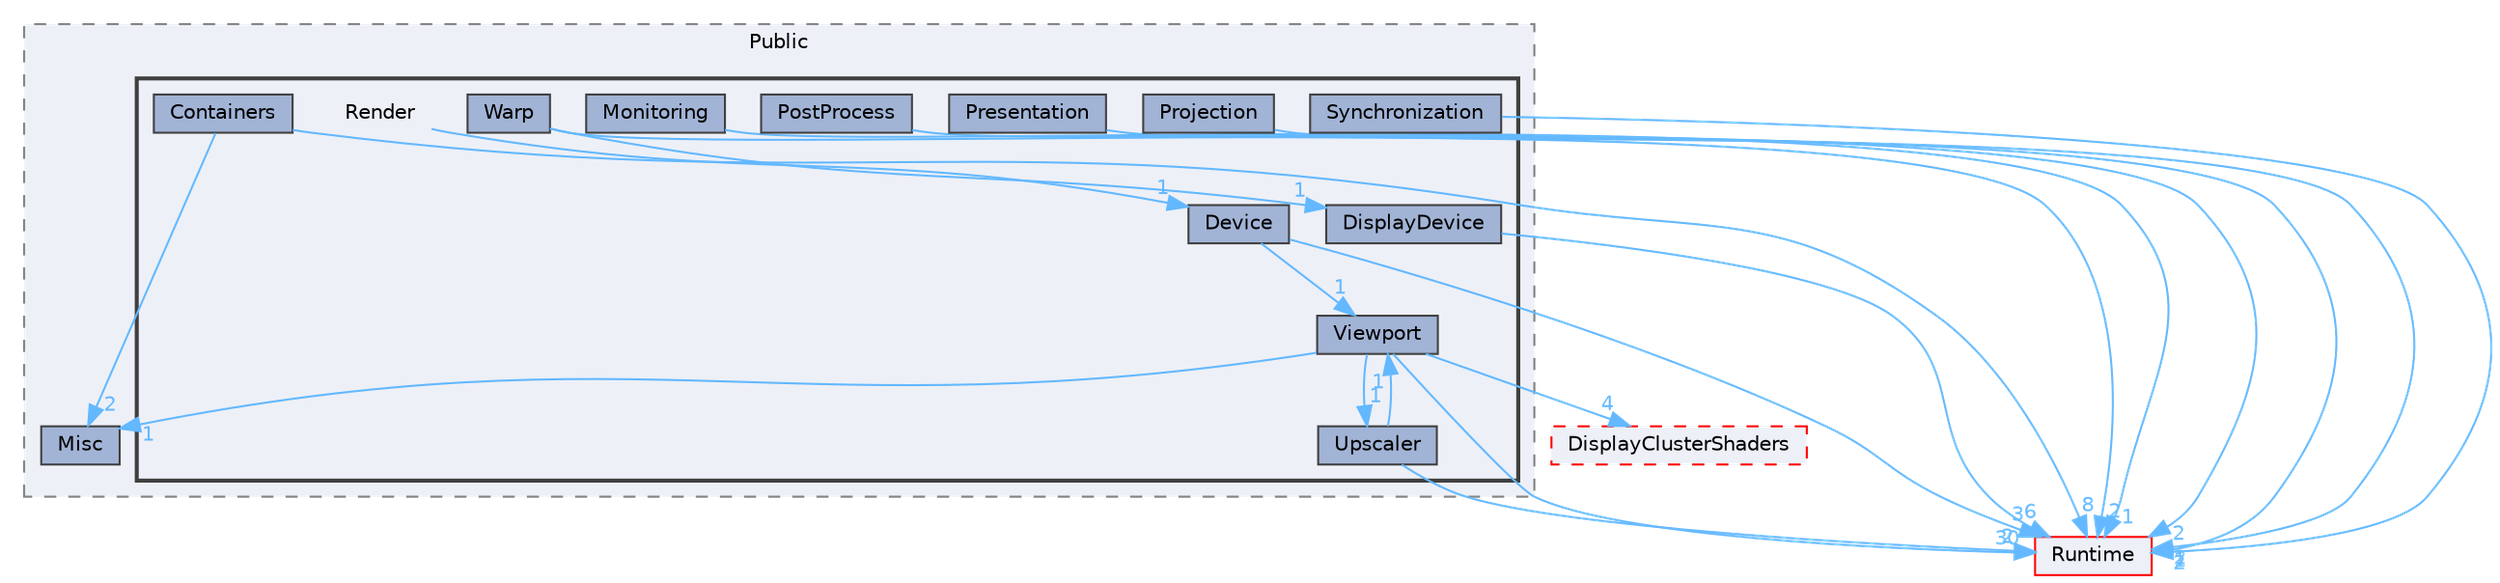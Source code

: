 digraph "Render"
{
 // INTERACTIVE_SVG=YES
 // LATEX_PDF_SIZE
  bgcolor="transparent";
  edge [fontname=Helvetica,fontsize=10,labelfontname=Helvetica,labelfontsize=10];
  node [fontname=Helvetica,fontsize=10,shape=box,height=0.2,width=0.4];
  compound=true
  subgraph clusterdir_6e05641ffcfc9ae0b079389a73e4a72c {
    graph [ bgcolor="#edf0f7", pencolor="grey50", label="Public", fontname=Helvetica,fontsize=10 style="filled,dashed", URL="dir_6e05641ffcfc9ae0b079389a73e4a72c.html",tooltip=""]
  dir_32308167894d995e49f5e29d12515b67 [label="Misc", fillcolor="#a2b4d6", color="grey25", style="filled", URL="dir_32308167894d995e49f5e29d12515b67.html",tooltip=""];
  subgraph clusterdir_3c76e460deb5db6d4158c4915fd9f8bd {
    graph [ bgcolor="#edf0f7", pencolor="grey25", label="", fontname=Helvetica,fontsize=10 style="filled,bold", URL="dir_3c76e460deb5db6d4158c4915fd9f8bd.html",tooltip=""]
    dir_3c76e460deb5db6d4158c4915fd9f8bd [shape=plaintext, label="Render"];
  dir_537591138a237bb2e27672e1443fcbb7 [label="Containers", fillcolor="#a2b4d6", color="grey25", style="filled", URL="dir_537591138a237bb2e27672e1443fcbb7.html",tooltip=""];
  dir_8b34b890734ad2e25c0ec6cec0afc2cb [label="Device", fillcolor="#a2b4d6", color="grey25", style="filled", URL="dir_8b34b890734ad2e25c0ec6cec0afc2cb.html",tooltip=""];
  dir_6110381d17d7b2052c06bfaeca1827bc [label="DisplayDevice", fillcolor="#a2b4d6", color="grey25", style="filled", URL="dir_6110381d17d7b2052c06bfaeca1827bc.html",tooltip=""];
  dir_492ec67cb25142bc8dd8a2e1fd818490 [label="Monitoring", fillcolor="#a2b4d6", color="grey25", style="filled", URL="dir_492ec67cb25142bc8dd8a2e1fd818490.html",tooltip=""];
  dir_ecd22acfa87309113564ad37b109b4fa [label="PostProcess", fillcolor="#a2b4d6", color="grey25", style="filled", URL="dir_ecd22acfa87309113564ad37b109b4fa.html",tooltip=""];
  dir_dc213a19efa03ec997d42dca012f6fad [label="Presentation", fillcolor="#a2b4d6", color="grey25", style="filled", URL="dir_dc213a19efa03ec997d42dca012f6fad.html",tooltip=""];
  dir_9e2bddb45ec9afa4594eda3bf329e230 [label="Projection", fillcolor="#a2b4d6", color="grey25", style="filled", URL="dir_9e2bddb45ec9afa4594eda3bf329e230.html",tooltip=""];
  dir_561da57c7163575148aeced0a4f9655a [label="Synchronization", fillcolor="#a2b4d6", color="grey25", style="filled", URL="dir_561da57c7163575148aeced0a4f9655a.html",tooltip=""];
  dir_193cc40742ce4a8efc707b96179d4418 [label="Upscaler", fillcolor="#a2b4d6", color="grey25", style="filled", URL="dir_193cc40742ce4a8efc707b96179d4418.html",tooltip=""];
  dir_c57a6b255481b1ecf8d1376dc916afcc [label="Viewport", fillcolor="#a2b4d6", color="grey25", style="filled", URL="dir_c57a6b255481b1ecf8d1376dc916afcc.html",tooltip=""];
  dir_011825caec95874d62ac6be8f9f44cdf [label="Warp", fillcolor="#a2b4d6", color="grey25", style="filled", URL="dir_011825caec95874d62ac6be8f9f44cdf.html",tooltip=""];
  }
  }
  dir_581e12d42aa2b5fed96348dbd9155d5d [label="DisplayClusterShaders", fillcolor="#edf0f7", color="red", style="filled,dashed", URL="dir_581e12d42aa2b5fed96348dbd9155d5d.html",tooltip=""];
  dir_7536b172fbd480bfd146a1b1acd6856b [label="Runtime", fillcolor="#edf0f7", color="red", style="filled", URL="dir_7536b172fbd480bfd146a1b1acd6856b.html",tooltip=""];
  dir_3c76e460deb5db6d4158c4915fd9f8bd->dir_8b34b890734ad2e25c0ec6cec0afc2cb [headlabel="1", labeldistance=1.5 headhref="dir_000958_000313.html" href="dir_000958_000313.html" color="steelblue1" fontcolor="steelblue1"];
  dir_537591138a237bb2e27672e1443fcbb7->dir_32308167894d995e49f5e29d12515b67 [headlabel="2", labeldistance=1.5 headhref="dir_000246_000642.html" href="dir_000246_000642.html" color="steelblue1" fontcolor="steelblue1"];
  dir_537591138a237bb2e27672e1443fcbb7->dir_7536b172fbd480bfd146a1b1acd6856b [headlabel="8", labeldistance=1.5 headhref="dir_000246_000984.html" href="dir_000246_000984.html" color="steelblue1" fontcolor="steelblue1"];
  dir_8b34b890734ad2e25c0ec6cec0afc2cb->dir_7536b172fbd480bfd146a1b1acd6856b [headlabel="3", labeldistance=1.5 headhref="dir_000313_000984.html" href="dir_000313_000984.html" color="steelblue1" fontcolor="steelblue1"];
  dir_8b34b890734ad2e25c0ec6cec0afc2cb->dir_c57a6b255481b1ecf8d1376dc916afcc [headlabel="1", labeldistance=1.5 headhref="dir_000313_001254.html" href="dir_000313_001254.html" color="steelblue1" fontcolor="steelblue1"];
  dir_6110381d17d7b2052c06bfaeca1827bc->dir_7536b172fbd480bfd146a1b1acd6856b [headlabel="6", labeldistance=1.5 headhref="dir_000337_000984.html" href="dir_000337_000984.html" color="steelblue1" fontcolor="steelblue1"];
  dir_492ec67cb25142bc8dd8a2e1fd818490->dir_7536b172fbd480bfd146a1b1acd6856b [headlabel="1", labeldistance=1.5 headhref="dir_000665_000984.html" href="dir_000665_000984.html" color="steelblue1" fontcolor="steelblue1"];
  dir_ecd22acfa87309113564ad37b109b4fa->dir_7536b172fbd480bfd146a1b1acd6856b [headlabel="2", labeldistance=1.5 headhref="dir_000763_000984.html" href="dir_000763_000984.html" color="steelblue1" fontcolor="steelblue1"];
  dir_dc213a19efa03ec997d42dca012f6fad->dir_7536b172fbd480bfd146a1b1acd6856b [headlabel="1", labeldistance=1.5 headhref="dir_000767_000984.html" href="dir_000767_000984.html" color="steelblue1" fontcolor="steelblue1"];
  dir_9e2bddb45ec9afa4594eda3bf329e230->dir_7536b172fbd480bfd146a1b1acd6856b [headlabel="2", labeldistance=1.5 headhref="dir_000776_000984.html" href="dir_000776_000984.html" color="steelblue1" fontcolor="steelblue1"];
  dir_561da57c7163575148aeced0a4f9655a->dir_7536b172fbd480bfd146a1b1acd6856b [headlabel="2", labeldistance=1.5 headhref="dir_001156_000984.html" href="dir_001156_000984.html" color="steelblue1" fontcolor="steelblue1"];
  dir_193cc40742ce4a8efc707b96179d4418->dir_7536b172fbd480bfd146a1b1acd6856b [headlabel="2", labeldistance=1.5 headhref="dir_001230_000984.html" href="dir_001230_000984.html" color="steelblue1" fontcolor="steelblue1"];
  dir_193cc40742ce4a8efc707b96179d4418->dir_c57a6b255481b1ecf8d1376dc916afcc [headlabel="1", labeldistance=1.5 headhref="dir_001230_001254.html" href="dir_001230_001254.html" color="steelblue1" fontcolor="steelblue1"];
  dir_c57a6b255481b1ecf8d1376dc916afcc->dir_193cc40742ce4a8efc707b96179d4418 [headlabel="1", labeldistance=1.5 headhref="dir_001254_001230.html" href="dir_001254_001230.html" color="steelblue1" fontcolor="steelblue1"];
  dir_c57a6b255481b1ecf8d1376dc916afcc->dir_32308167894d995e49f5e29d12515b67 [headlabel="1", labeldistance=1.5 headhref="dir_001254_000642.html" href="dir_001254_000642.html" color="steelblue1" fontcolor="steelblue1"];
  dir_c57a6b255481b1ecf8d1376dc916afcc->dir_581e12d42aa2b5fed96348dbd9155d5d [headlabel="4", labeldistance=1.5 headhref="dir_001254_000335.html" href="dir_001254_000335.html" color="steelblue1" fontcolor="steelblue1"];
  dir_c57a6b255481b1ecf8d1376dc916afcc->dir_7536b172fbd480bfd146a1b1acd6856b [headlabel="30", labeldistance=1.5 headhref="dir_001254_000984.html" href="dir_001254_000984.html" color="steelblue1" fontcolor="steelblue1"];
  dir_011825caec95874d62ac6be8f9f44cdf->dir_6110381d17d7b2052c06bfaeca1827bc [headlabel="1", labeldistance=1.5 headhref="dir_001274_000337.html" href="dir_001274_000337.html" color="steelblue1" fontcolor="steelblue1"];
  dir_011825caec95874d62ac6be8f9f44cdf->dir_7536b172fbd480bfd146a1b1acd6856b [headlabel="2", labeldistance=1.5 headhref="dir_001274_000984.html" href="dir_001274_000984.html" color="steelblue1" fontcolor="steelblue1"];
}
